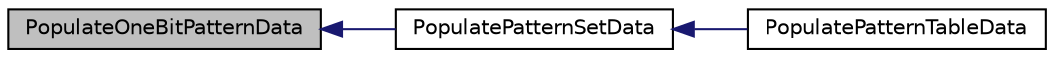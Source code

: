 digraph "PopulateOneBitPatternData"
{
 // INTERACTIVE_SVG=YES
  edge [fontname="Helvetica",fontsize="10",labelfontname="Helvetica",labelfontsize="10"];
  node [fontname="Helvetica",fontsize="10",shape=record];
  rankdir="LR";
  Node1 [label="PopulateOneBitPatternData",height=0.2,width=0.4,color="black", fillcolor="grey75", style="filled", fontcolor="black"];
  Node1 -> Node2 [dir="back",color="midnightblue",fontsize="10",style="solid",fontname="Helvetica"];
  Node2 [label="PopulatePatternSetData",height=0.2,width=0.4,color="black", fillcolor="white", style="filled",URL="$dlpc347x__dual__samples_8c.html#a59974672a23d4b15cc645835094294af"];
  Node2 -> Node3 [dir="back",color="midnightblue",fontsize="10",style="solid",fontname="Helvetica"];
  Node3 [label="PopulatePatternTableData",height=0.2,width=0.4,color="black", fillcolor="white", style="filled",URL="$dlpc347x__dual__samples_8c.html#a05763d44aaff7d0f837f4bb22b39dc0f"];
}
